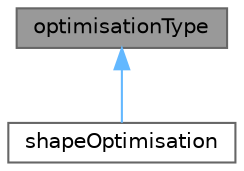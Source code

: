 digraph "optimisationType"
{
 // LATEX_PDF_SIZE
  bgcolor="transparent";
  edge [fontname=Helvetica,fontsize=10,labelfontname=Helvetica,labelfontsize=10];
  node [fontname=Helvetica,fontsize=10,shape=box,height=0.2,width=0.4];
  Node1 [id="Node000001",label="optimisationType",height=0.2,width=0.4,color="gray40", fillcolor="grey60", style="filled", fontcolor="black",tooltip="Abstract base class for optimisation methods."];
  Node1 -> Node2 [id="edge1_Node000001_Node000002",dir="back",color="steelblue1",style="solid",tooltip=" "];
  Node2 [id="Node000002",label="shapeOptimisation",height=0.2,width=0.4,color="gray40", fillcolor="white", style="filled",URL="$classFoam_1_1incompressible_1_1shapeOptimisation.html",tooltip="Calculates shape sensitivities using the adjoint approach, computes boundaryMesh movement and propaga..."];
}
